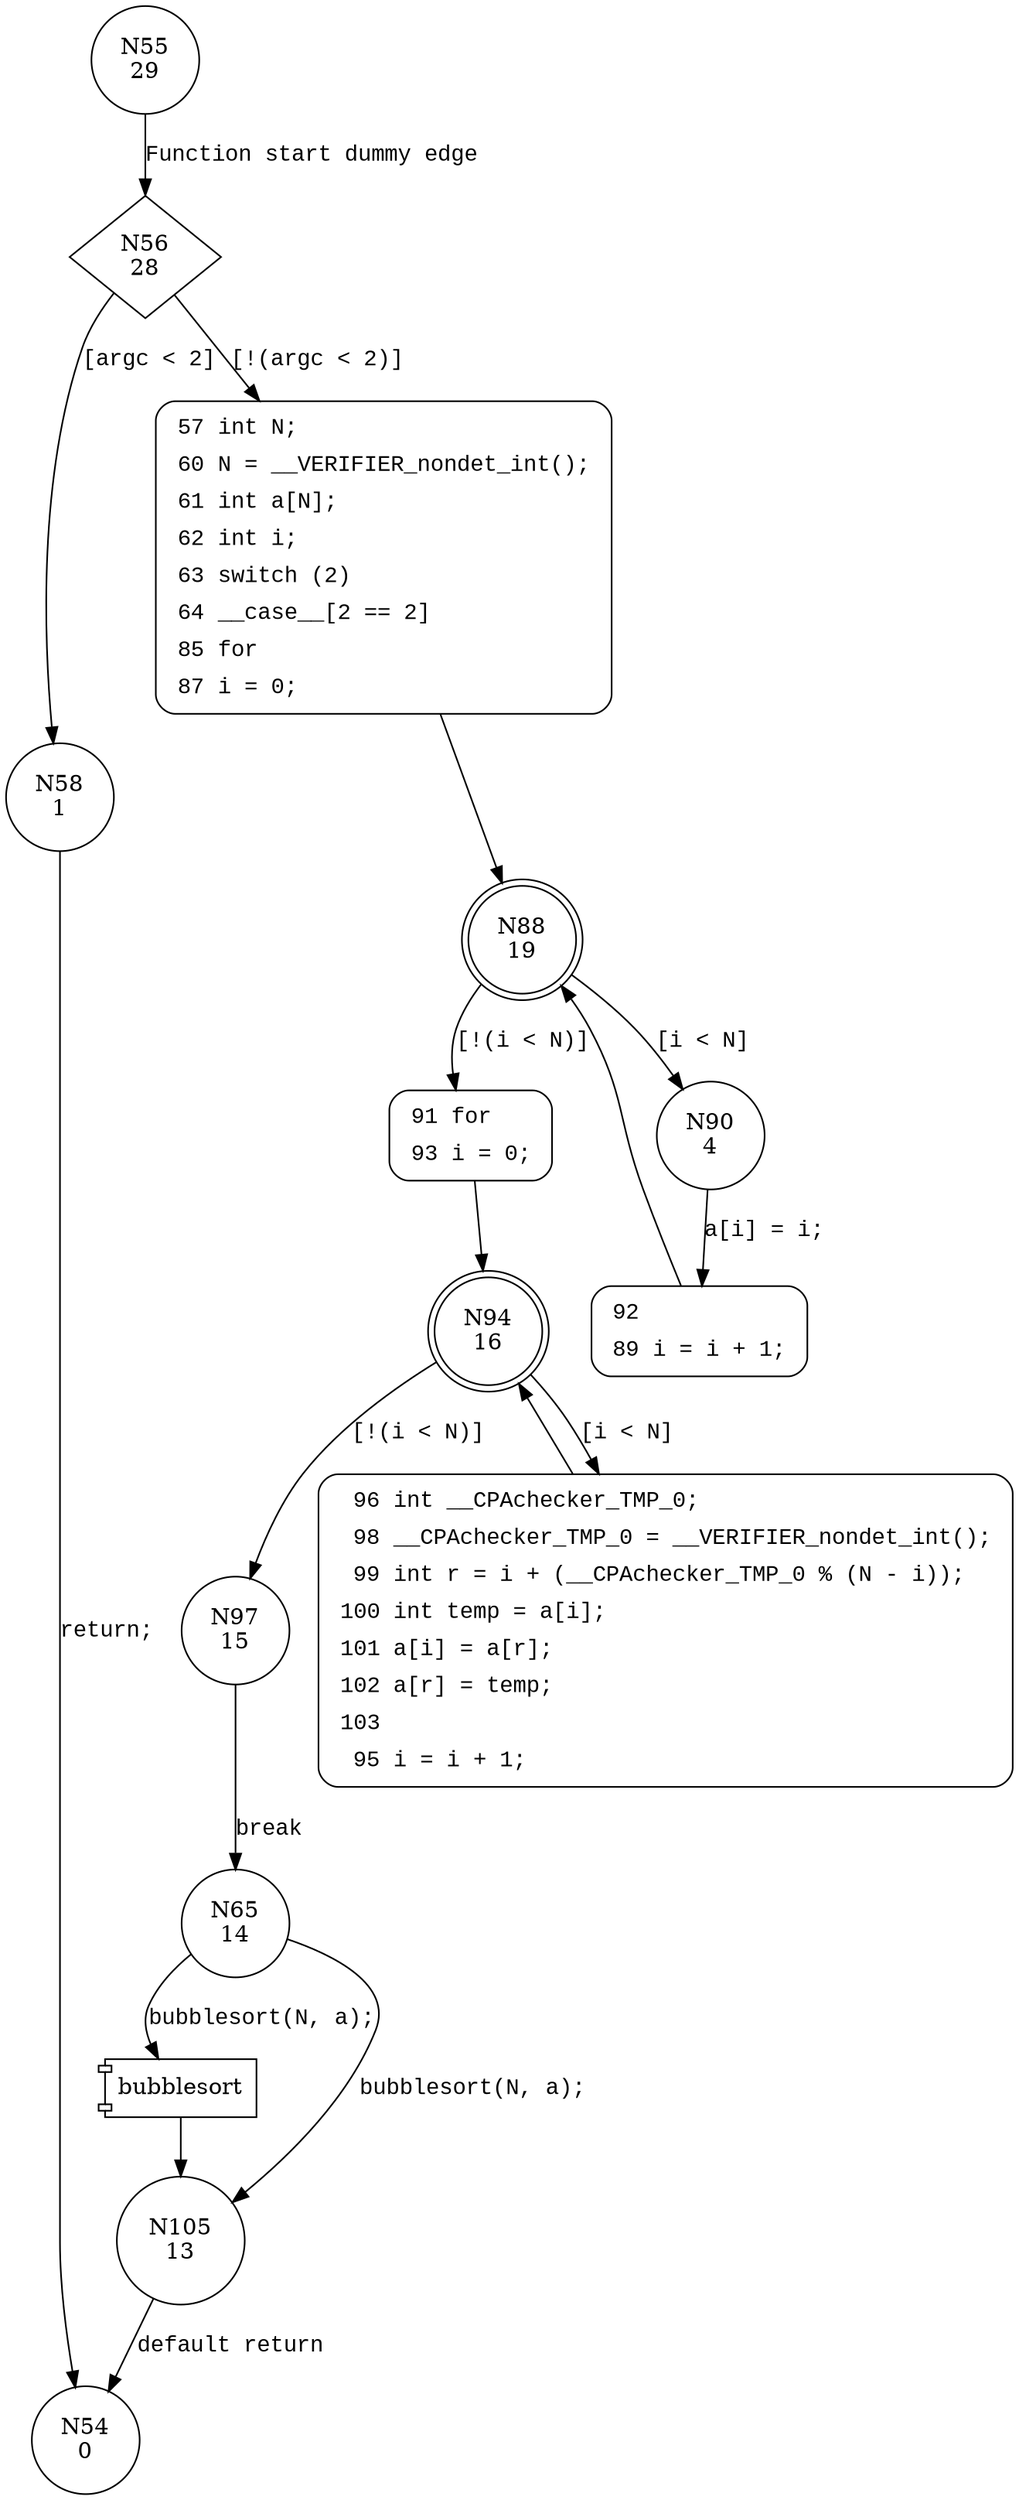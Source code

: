 digraph q1 {
56 [shape="diamond" label="N56\n28"]
58 [shape="circle" label="N58\n1"]
57 [shape="circle" label="N57\n27"]
88 [shape="doublecircle" label="N88\n19"]
90 [shape="circle" label="N90\n4"]
91 [shape="circle" label="N91\n18"]
94 [shape="doublecircle" label="N94\n16"]
96 [shape="circle" label="N96\n12"]
97 [shape="circle" label="N97\n15"]
65 [shape="circle" label="N65\n14"]
105 [shape="circle" label="N105\n13"]
54 [shape="circle" label="N54\n0"]
92 [shape="circle" label="N92\n3"]
55 [shape="circle" label="N55\n29"]
57 [style="filled,bold" penwidth="1" fillcolor="white" fontname="Courier New" shape="Mrecord" label=<<table border="0" cellborder="0" cellpadding="3" bgcolor="white"><tr><td align="right">57</td><td align="left">int N;</td></tr><tr><td align="right">60</td><td align="left">N = __VERIFIER_nondet_int();</td></tr><tr><td align="right">61</td><td align="left">int a[N];</td></tr><tr><td align="right">62</td><td align="left">int i;</td></tr><tr><td align="right">63</td><td align="left">switch (2)</td></tr><tr><td align="right">64</td><td align="left">__case__[2 == 2]</td></tr><tr><td align="right">85</td><td align="left">for</td></tr><tr><td align="right">87</td><td align="left">i = 0;</td></tr></table>>]
57 -> 88[label=""]
91 [style="filled,bold" penwidth="1" fillcolor="white" fontname="Courier New" shape="Mrecord" label=<<table border="0" cellborder="0" cellpadding="3" bgcolor="white"><tr><td align="right">91</td><td align="left">for</td></tr><tr><td align="right">93</td><td align="left">i = 0;</td></tr></table>>]
91 -> 94[label=""]
96 [style="filled,bold" penwidth="1" fillcolor="white" fontname="Courier New" shape="Mrecord" label=<<table border="0" cellborder="0" cellpadding="3" bgcolor="white"><tr><td align="right">96</td><td align="left">int __CPAchecker_TMP_0;</td></tr><tr><td align="right">98</td><td align="left">__CPAchecker_TMP_0 = __VERIFIER_nondet_int();</td></tr><tr><td align="right">99</td><td align="left">int r = i + (__CPAchecker_TMP_0 % (N - i));</td></tr><tr><td align="right">100</td><td align="left">int temp = a[i];</td></tr><tr><td align="right">101</td><td align="left">a[i] = a[r];</td></tr><tr><td align="right">102</td><td align="left">a[r] = temp;</td></tr><tr><td align="right">103</td><td align="left"></td></tr><tr><td align="right">95</td><td align="left">i = i + 1;</td></tr></table>>]
96 -> 94[label=""]
92 [style="filled,bold" penwidth="1" fillcolor="white" fontname="Courier New" shape="Mrecord" label=<<table border="0" cellborder="0" cellpadding="3" bgcolor="white"><tr><td align="right">92</td><td align="left"></td></tr><tr><td align="right">89</td><td align="left">i = i + 1;</td></tr></table>>]
92 -> 88[label=""]
56 -> 58 [label="[argc < 2]" fontname="Courier New"]
56 -> 57 [label="[!(argc < 2)]" fontname="Courier New"]
88 -> 90 [label="[i < N]" fontname="Courier New"]
88 -> 91 [label="[!(i < N)]" fontname="Courier New"]
94 -> 96 [label="[i < N]" fontname="Courier New"]
94 -> 97 [label="[!(i < N)]" fontname="Courier New"]
100001 [shape="component" label="bubblesort"]
65 -> 100001 [label="bubblesort(N, a);" fontname="Courier New"]
100001 -> 105 [label="" fontname="Courier New"]
65 -> 105 [label="bubblesort(N, a);" fontname="Courier New"]
105 -> 54 [label="default return" fontname="Courier New"]
90 -> 92 [label="a[i] = i;" fontname="Courier New"]
58 -> 54 [label="return;" fontname="Courier New"]
55 -> 56 [label="Function start dummy edge" fontname="Courier New"]
97 -> 65 [label="break" fontname="Courier New"]
}